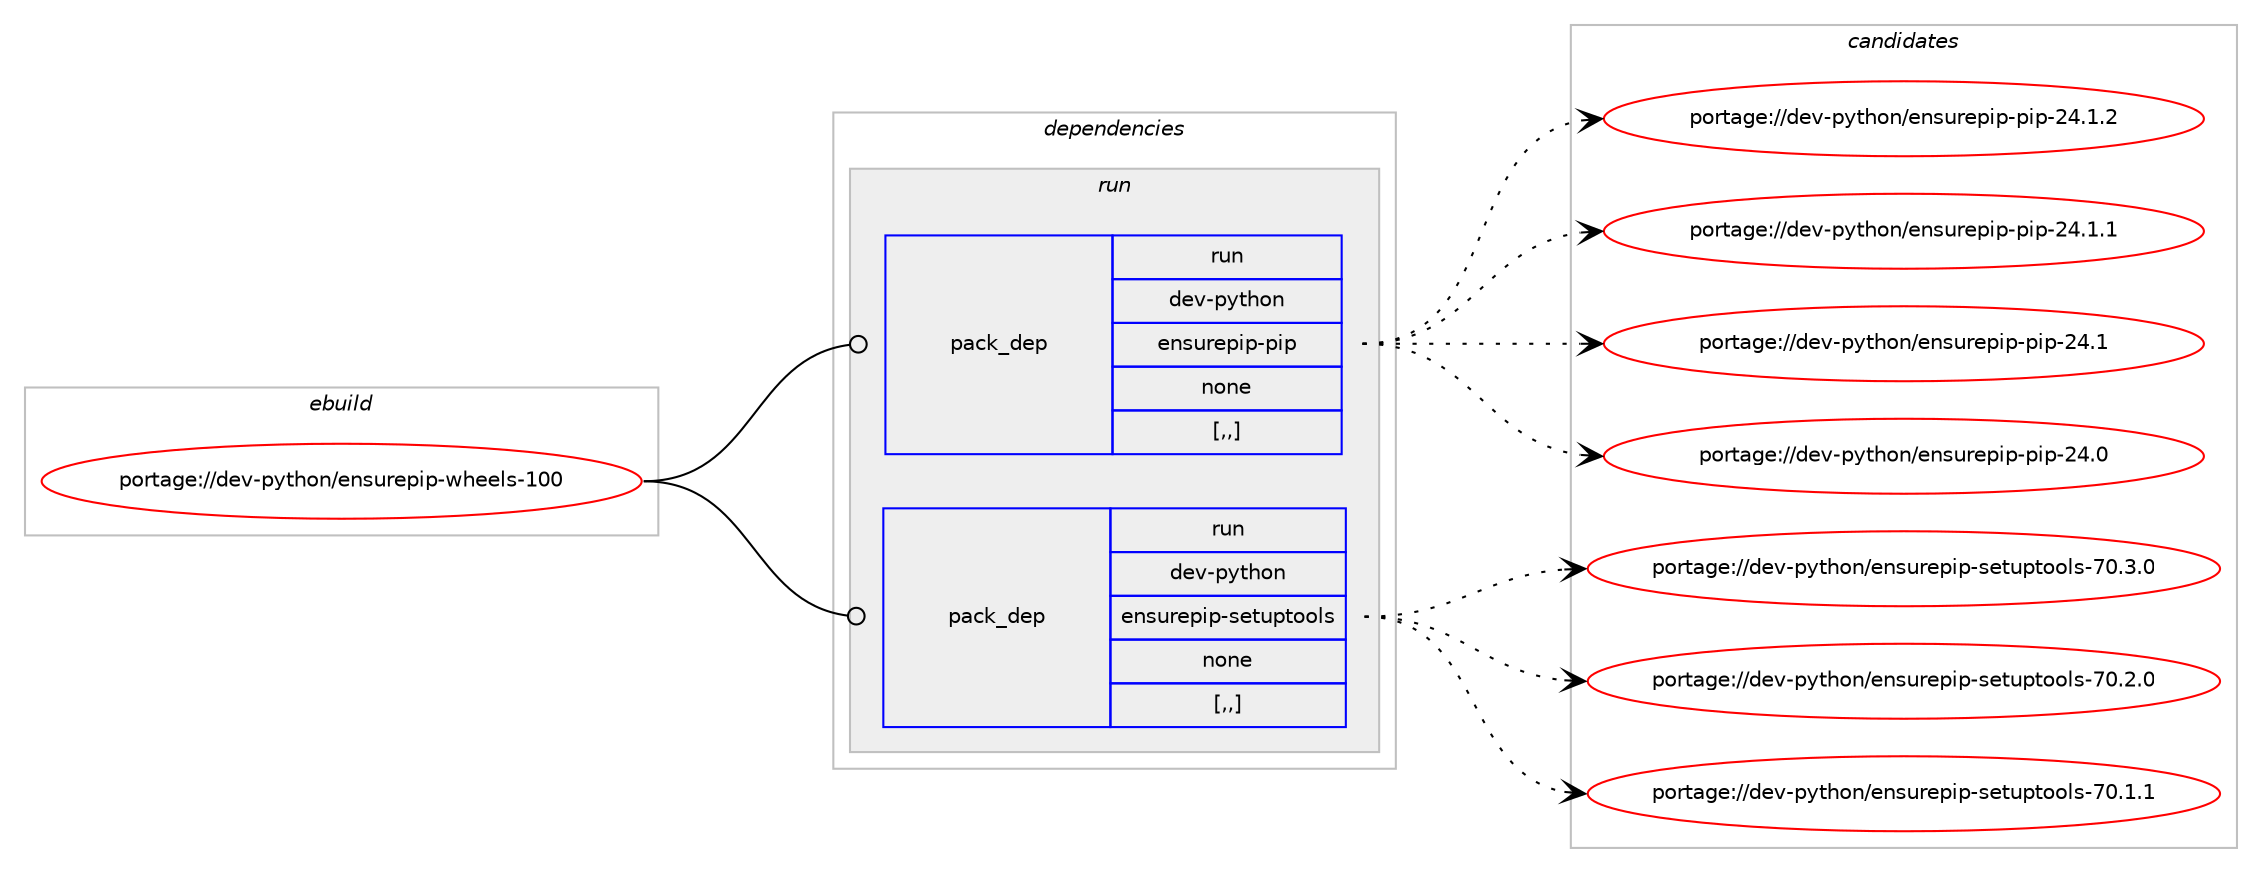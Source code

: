digraph prolog {

# *************
# Graph options
# *************

newrank=true;
concentrate=true;
compound=true;
graph [rankdir=LR,fontname=Helvetica,fontsize=10,ranksep=1.5];#, ranksep=2.5, nodesep=0.2];
edge  [arrowhead=vee];
node  [fontname=Helvetica,fontsize=10];

# **********
# The ebuild
# **********

subgraph cluster_leftcol {
color=gray;
rank=same;
label=<<i>ebuild</i>>;
id [label="portage://dev-python/ensurepip-wheels-100", color=red, width=4, href="../dev-python/ensurepip-wheels-100.svg"];
}

# ****************
# The dependencies
# ****************

subgraph cluster_midcol {
color=gray;
label=<<i>dependencies</i>>;
subgraph cluster_compile {
fillcolor="#eeeeee";
style=filled;
label=<<i>compile</i>>;
}
subgraph cluster_compileandrun {
fillcolor="#eeeeee";
style=filled;
label=<<i>compile and run</i>>;
}
subgraph cluster_run {
fillcolor="#eeeeee";
style=filled;
label=<<i>run</i>>;
subgraph pack111235 {
dependency144671 [label=<<TABLE BORDER="0" CELLBORDER="1" CELLSPACING="0" CELLPADDING="4" WIDTH="220"><TR><TD ROWSPAN="6" CELLPADDING="30">pack_dep</TD></TR><TR><TD WIDTH="110">run</TD></TR><TR><TD>dev-python</TD></TR><TR><TD>ensurepip-pip</TD></TR><TR><TD>none</TD></TR><TR><TD>[,,]</TD></TR></TABLE>>, shape=none, color=blue];
}
id:e -> dependency144671:w [weight=20,style="solid",arrowhead="odot"];
subgraph pack111236 {
dependency144672 [label=<<TABLE BORDER="0" CELLBORDER="1" CELLSPACING="0" CELLPADDING="4" WIDTH="220"><TR><TD ROWSPAN="6" CELLPADDING="30">pack_dep</TD></TR><TR><TD WIDTH="110">run</TD></TR><TR><TD>dev-python</TD></TR><TR><TD>ensurepip-setuptools</TD></TR><TR><TD>none</TD></TR><TR><TD>[,,]</TD></TR></TABLE>>, shape=none, color=blue];
}
id:e -> dependency144672:w [weight=20,style="solid",arrowhead="odot"];
}
}

# **************
# The candidates
# **************

subgraph cluster_choices {
rank=same;
color=gray;
label=<<i>candidates</i>>;

subgraph choice111235 {
color=black;
nodesep=1;
choice10010111845112121116104111110471011101151171141011121051124511210511245505246494650 [label="portage://dev-python/ensurepip-pip-24.1.2", color=red, width=4,href="../dev-python/ensurepip-pip-24.1.2.svg"];
choice10010111845112121116104111110471011101151171141011121051124511210511245505246494649 [label="portage://dev-python/ensurepip-pip-24.1.1", color=red, width=4,href="../dev-python/ensurepip-pip-24.1.1.svg"];
choice1001011184511212111610411111047101110115117114101112105112451121051124550524649 [label="portage://dev-python/ensurepip-pip-24.1", color=red, width=4,href="../dev-python/ensurepip-pip-24.1.svg"];
choice1001011184511212111610411111047101110115117114101112105112451121051124550524648 [label="portage://dev-python/ensurepip-pip-24.0", color=red, width=4,href="../dev-python/ensurepip-pip-24.0.svg"];
dependency144671:e -> choice10010111845112121116104111110471011101151171141011121051124511210511245505246494650:w [style=dotted,weight="100"];
dependency144671:e -> choice10010111845112121116104111110471011101151171141011121051124511210511245505246494649:w [style=dotted,weight="100"];
dependency144671:e -> choice1001011184511212111610411111047101110115117114101112105112451121051124550524649:w [style=dotted,weight="100"];
dependency144671:e -> choice1001011184511212111610411111047101110115117114101112105112451121051124550524648:w [style=dotted,weight="100"];
}
subgraph choice111236 {
color=black;
nodesep=1;
choice10010111845112121116104111110471011101151171141011121051124511510111611711211611111110811545554846514648 [label="portage://dev-python/ensurepip-setuptools-70.3.0", color=red, width=4,href="../dev-python/ensurepip-setuptools-70.3.0.svg"];
choice10010111845112121116104111110471011101151171141011121051124511510111611711211611111110811545554846504648 [label="portage://dev-python/ensurepip-setuptools-70.2.0", color=red, width=4,href="../dev-python/ensurepip-setuptools-70.2.0.svg"];
choice10010111845112121116104111110471011101151171141011121051124511510111611711211611111110811545554846494649 [label="portage://dev-python/ensurepip-setuptools-70.1.1", color=red, width=4,href="../dev-python/ensurepip-setuptools-70.1.1.svg"];
dependency144672:e -> choice10010111845112121116104111110471011101151171141011121051124511510111611711211611111110811545554846514648:w [style=dotted,weight="100"];
dependency144672:e -> choice10010111845112121116104111110471011101151171141011121051124511510111611711211611111110811545554846504648:w [style=dotted,weight="100"];
dependency144672:e -> choice10010111845112121116104111110471011101151171141011121051124511510111611711211611111110811545554846494649:w [style=dotted,weight="100"];
}
}

}
